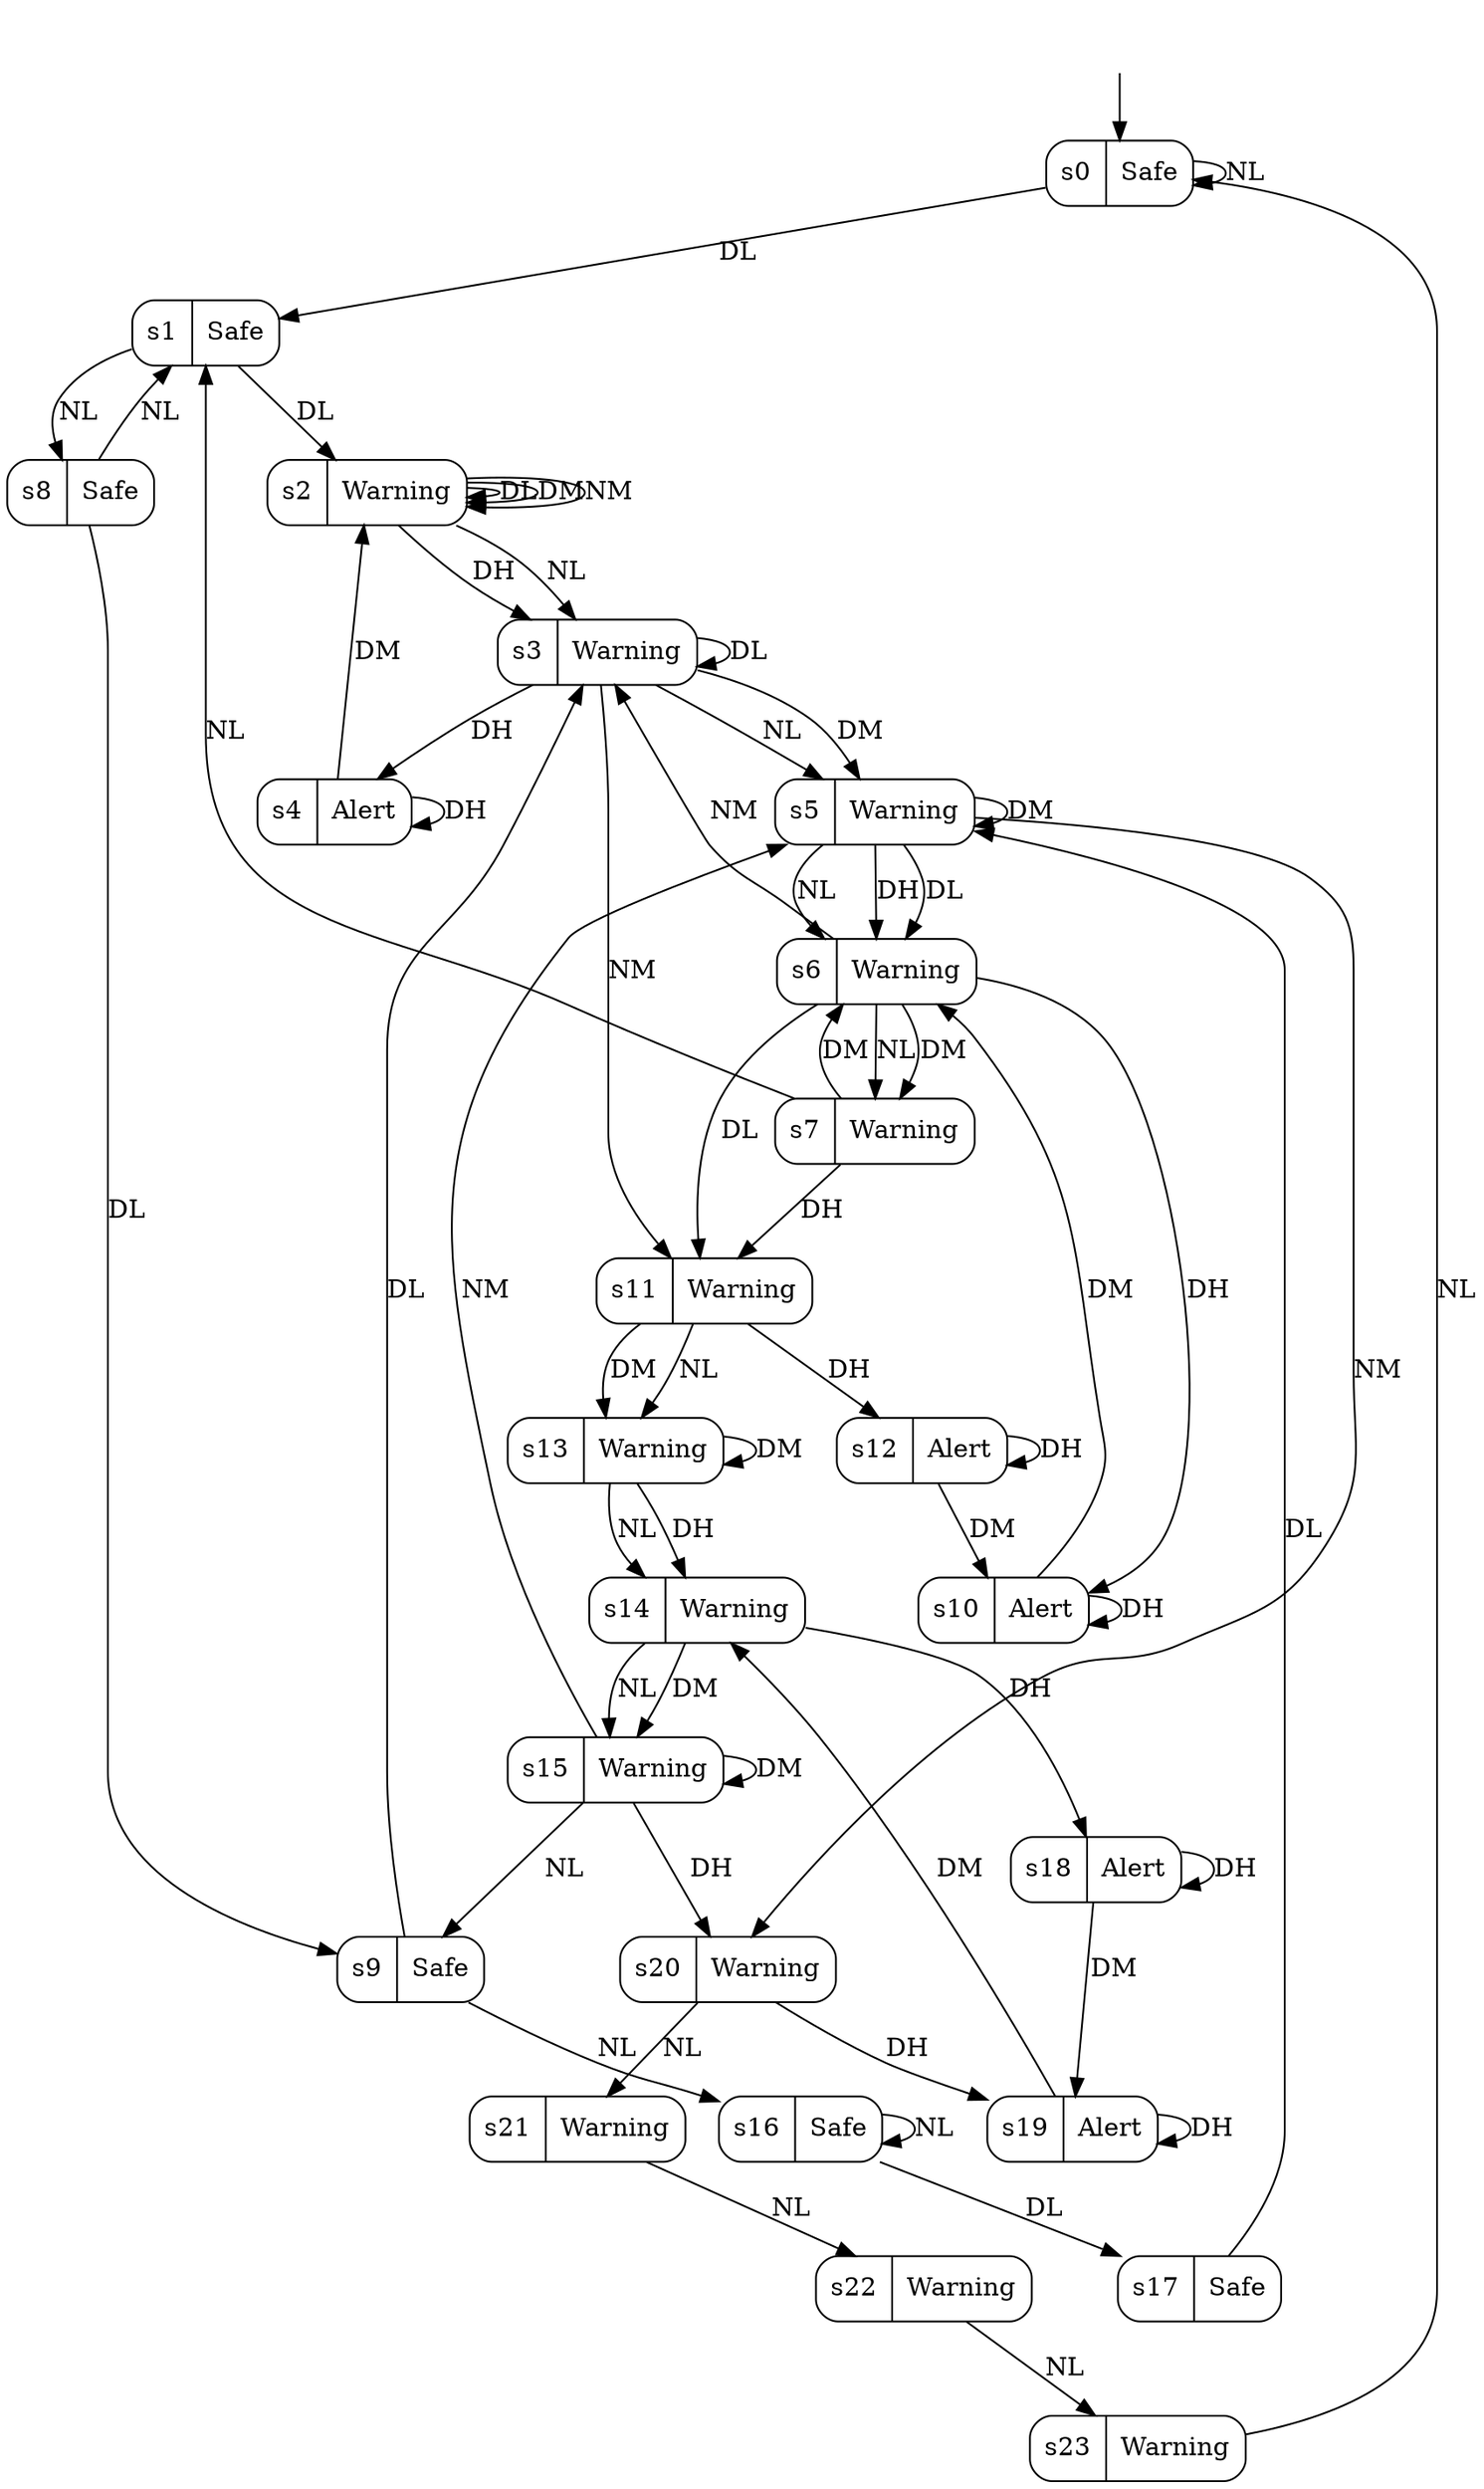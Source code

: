 digraph Trace_2nd {
s0 [label="s0|Safe", shape=record, style=rounded];
s1 [label="s1|Safe", shape=record, style=rounded];
s2 [label="s2|Warning", shape=record, style=rounded];
s3 [label="s3|Warning", shape=record, style=rounded];
s4 [label="s4|Alert", shape=record, style=rounded];
s5 [label="s5|Warning", shape=record, style=rounded];
s6 [label="s6|Warning", shape=record, style=rounded];
s7 [label="s7|Warning", shape=record, style=rounded];
s8 [label="s8|Safe", shape=record, style=rounded];
s9 [label="s9|Safe", shape=record, style=rounded];
s10 [label="s10|Alert", shape=record, style=rounded];
s11 [label="s11|Warning", shape=record, style=rounded];
s12 [label="s12|Alert", shape=record, style=rounded];
s13 [label="s13|Warning", shape=record, style=rounded];
s14 [label="s14|Warning", shape=record, style=rounded];
s15 [label="s15|Warning", shape=record, style=rounded];
s16 [label="s16|Safe", shape=record, style=rounded];
s17 [label="s17|Safe", shape=record, style=rounded];
s18 [label="s18|Alert", shape=record, style=rounded];
s19 [label="s19|Alert", shape=record, style=rounded];
s20 [label="s20|Warning", shape=record, style=rounded];
s21 [label="s21|Warning", shape=record, style=rounded];
s22 [label="s22|Warning", shape=record, style=rounded];
s23 [label="s23|Warning", shape=record, style=rounded];
s0 -> s0  [label="NL"];
s0 -> s1  [label="DL"];
s1 -> s2  [label="DL"];
s1 -> s8  [label="NL"];
s2 -> s2  [label="DL"];
s2 -> s2  [label="DM"];
s2 -> s3  [label="DH"];
s2 -> s2  [label="NM"];
s2 -> s3  [label="NL"];
s3 -> s4  [label="DH"];
s3 -> s5  [label="NL"];
s3 -> s3  [label="DL"];
s3 -> s5  [label="DM"];
s3 -> s11  [label="NM"];
s4 -> s4  [label="DH"];
s4 -> s2  [label="DM"];
s5 -> s6  [label="NL"];
s5 -> s5  [label="DM"];
s5 -> s6  [label="DH"];
s5 -> s6  [label="DL"];
s5 -> s20  [label="NM"];
s6 -> s7  [label="NL"];
s6 -> s10  [label="DH"];
s6 -> s7  [label="DM"];
s6 -> s3  [label="NM"];
s6 -> s11  [label="DL"];
s7 -> s1  [label="NL"];
s7 -> s6  [label="DM"];
s7 -> s11  [label="DH"];
s8 -> s1  [label="NL"];
s8 -> s9  [label="DL"];
s9 -> s3  [label="DL"];
s9 -> s16  [label="NL"];
s10 -> s10  [label="DH"];
s10 -> s6  [label="DM"];
s11 -> s12  [label="DH"];
s11 -> s13  [label="NL"];
s11 -> s13  [label="DM"];
s12 -> s12  [label="DH"];
s12 -> s10  [label="DM"];
s13 -> s14  [label="NL"];
s13 -> s13  [label="DM"];
s13 -> s14  [label="DH"];
s14 -> s15  [label="NL"];
s14 -> s18  [label="DH"];
s14 -> s15  [label="DM"];
s15 -> s9  [label="NL"];
s15 -> s15  [label="DM"];
s15 -> s20  [label="DH"];
s15 -> s5  [label="NM"];
s16 -> s16  [label="NL"];
s16 -> s17  [label="DL"];
s17 -> s5  [label="DL"];
s18 -> s18  [label="DH"];
s18 -> s19  [label="DM"];
s19 -> s14  [label="DM"];
s19 -> s19  [label="DH"];
s20 -> s19  [label="DH"];
s20 -> s21  [label="NL"];
s21 -> s22  [label="NL"];
s22 -> s23  [label="NL"];
s23 -> s0  [label="NL"];
__start0 [label="", shape=none];
__start0 -> s0  [label=""];
}
